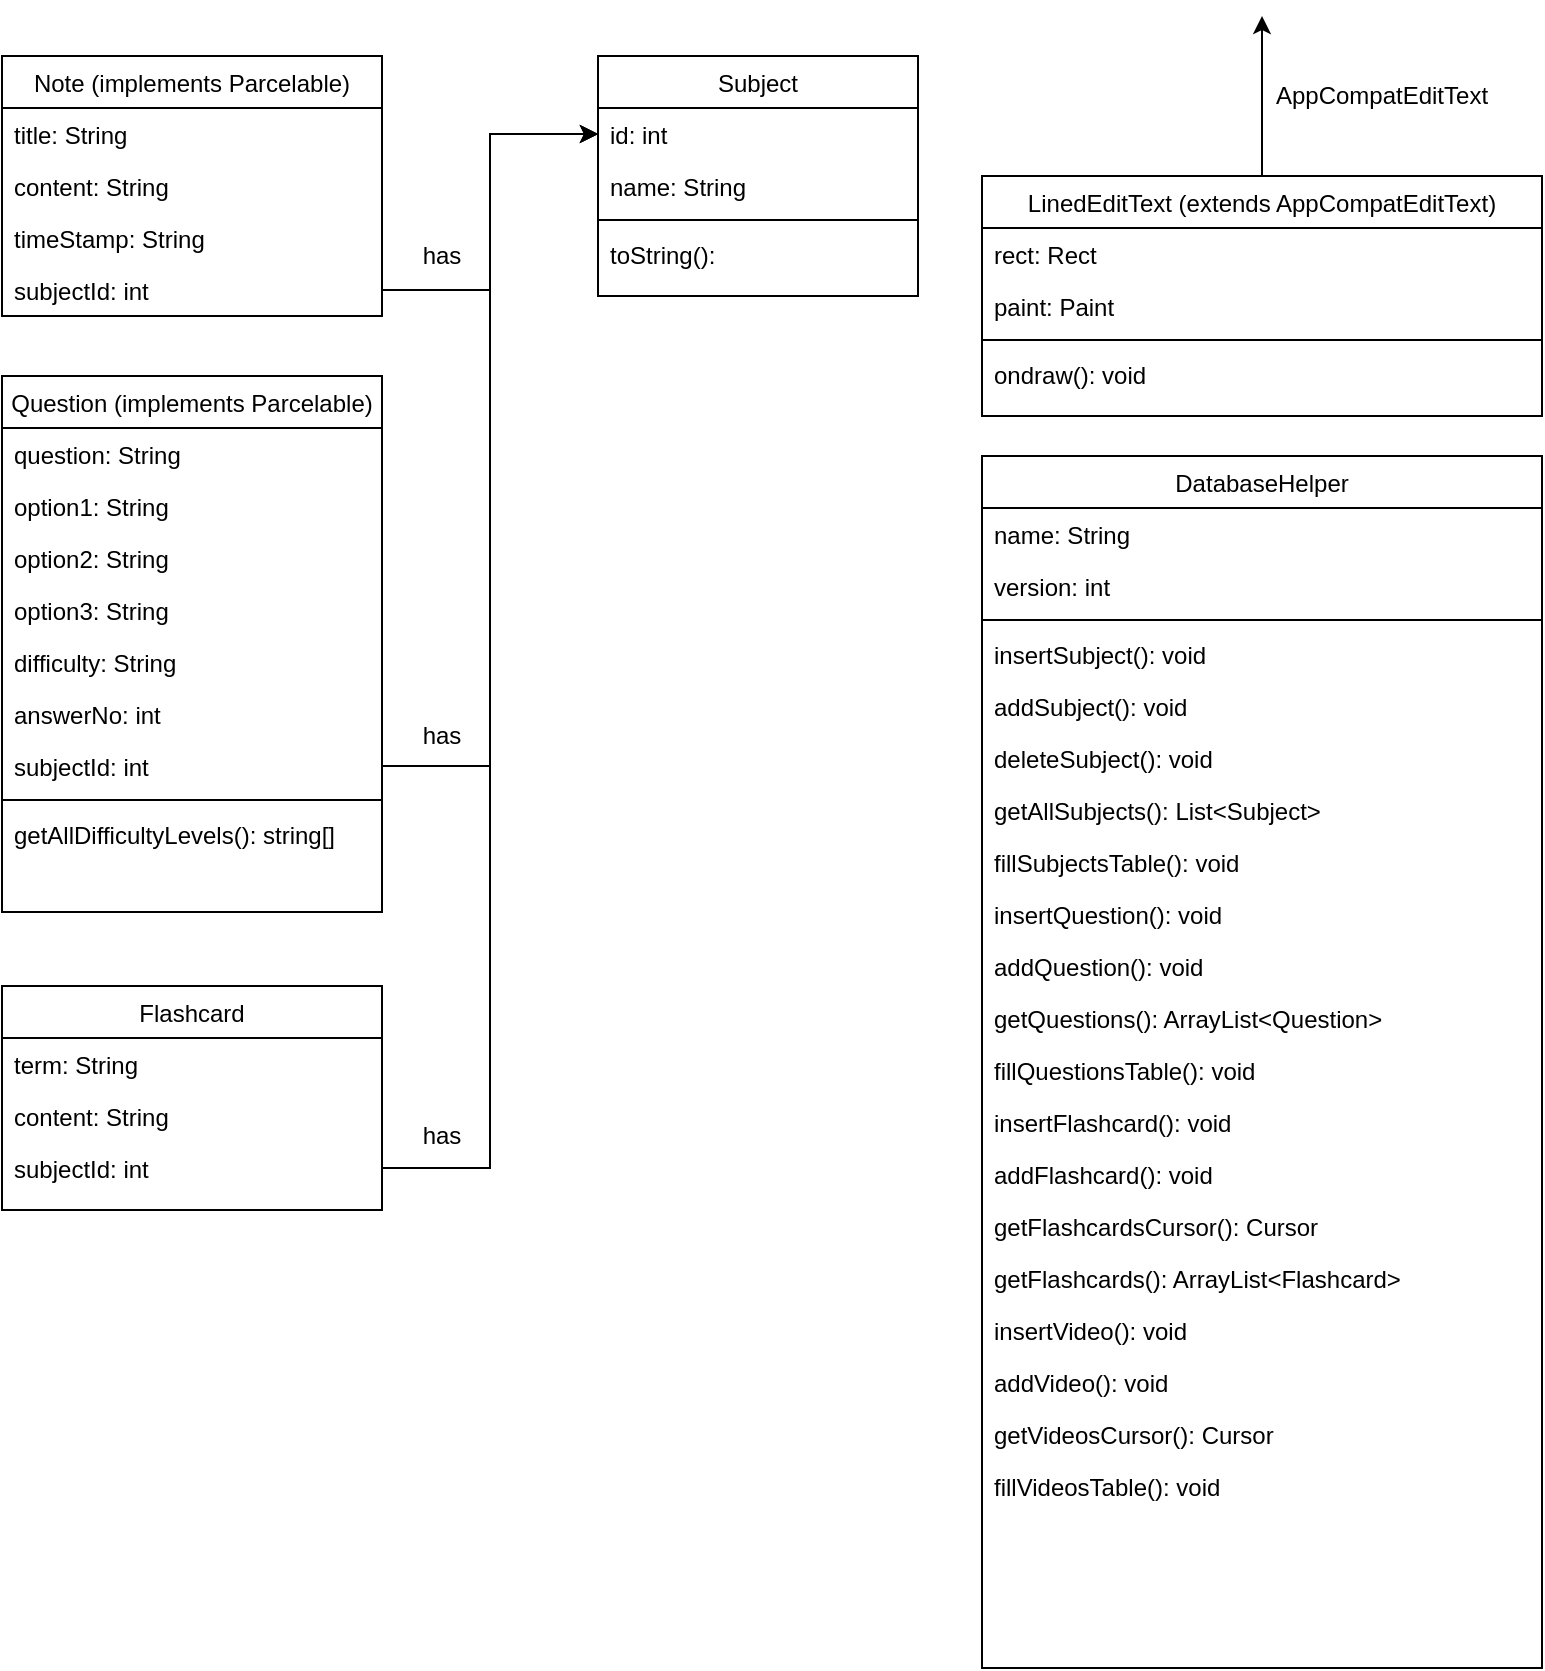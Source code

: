 <mxfile version="13.3.5" type="device"><diagram id="fwEScpJAFMJ1vdeGAhGp" name="Page-1"><mxGraphModel dx="919" dy="685" grid="1" gridSize="10" guides="1" tooltips="1" connect="1" arrows="1" fold="1" page="1" pageScale="1" pageWidth="827" pageHeight="1169" math="0" shadow="0"><root><mxCell id="0"/><mxCell id="1" parent="0"/><mxCell id="nhSJO3bqk09kP4Mgy1V9-25" style="edgeStyle=orthogonalEdgeStyle;rounded=0;orthogonalLoop=1;jettySize=auto;html=1;" edge="1" parent="1" source="nhSJO3bqk09kP4Mgy1V9-10" target="nhSJO3bqk09kP4Mgy1V9-2"><mxGeometry relative="1" as="geometry"/></mxCell><mxCell id="nhSJO3bqk09kP4Mgy1V9-26" style="edgeStyle=orthogonalEdgeStyle;rounded=0;orthogonalLoop=1;jettySize=auto;html=1;" edge="1" parent="1" source="nhSJO3bqk09kP4Mgy1V9-24" target="nhSJO3bqk09kP4Mgy1V9-2"><mxGeometry relative="1" as="geometry"><mxPoint x="300" y="80" as="targetPoint"/></mxGeometry></mxCell><mxCell id="nhSJO3bqk09kP4Mgy1V9-27" value="has" style="text;html=1;strokeColor=none;fillColor=none;align=center;verticalAlign=middle;whiteSpace=wrap;rounded=0;" vertex="1" parent="1"><mxGeometry x="220" y="120" width="40" height="20" as="geometry"/></mxCell><mxCell id="nhSJO3bqk09kP4Mgy1V9-28" value="has" style="text;html=1;strokeColor=none;fillColor=none;align=center;verticalAlign=middle;whiteSpace=wrap;rounded=0;" vertex="1" parent="1"><mxGeometry x="220" y="360" width="40" height="20" as="geometry"/></mxCell><mxCell id="nhSJO3bqk09kP4Mgy1V9-29" value="has" style="text;html=1;strokeColor=none;fillColor=none;align=center;verticalAlign=middle;whiteSpace=wrap;rounded=0;" vertex="1" parent="1"><mxGeometry x="220" y="560" width="40" height="20" as="geometry"/></mxCell><mxCell id="nhSJO3bqk09kP4Mgy1V9-30" style="edgeStyle=orthogonalEdgeStyle;rounded=0;orthogonalLoop=1;jettySize=auto;html=1;" edge="1" parent="1" source="nhSJO3bqk09kP4Mgy1V9-18" target="nhSJO3bqk09kP4Mgy1V9-2"><mxGeometry relative="1" as="geometry"/></mxCell><mxCell id="nhSJO3bqk09kP4Mgy1V9-1" value="Subject" style="swimlane;fontStyle=0;align=center;verticalAlign=top;childLayout=stackLayout;horizontal=1;startSize=26;horizontalStack=0;resizeParent=1;resizeLast=0;collapsible=1;marginBottom=0;rounded=0;shadow=0;strokeWidth=1;" vertex="1" parent="1"><mxGeometry x="318" y="30" width="160" height="120" as="geometry"><mxRectangle x="550" y="140" width="160" height="26" as="alternateBounds"/></mxGeometry></mxCell><mxCell id="nhSJO3bqk09kP4Mgy1V9-2" value="id: int" style="text;align=left;verticalAlign=top;spacingLeft=4;spacingRight=4;overflow=hidden;rotatable=0;points=[[0,0.5],[1,0.5]];portConstraint=eastwest;" vertex="1" parent="nhSJO3bqk09kP4Mgy1V9-1"><mxGeometry y="26" width="160" height="26" as="geometry"/></mxCell><mxCell id="nhSJO3bqk09kP4Mgy1V9-3" value="name: String" style="text;align=left;verticalAlign=top;spacingLeft=4;spacingRight=4;overflow=hidden;rotatable=0;points=[[0,0.5],[1,0.5]];portConstraint=eastwest;rounded=0;shadow=0;html=0;" vertex="1" parent="nhSJO3bqk09kP4Mgy1V9-1"><mxGeometry y="52" width="160" height="26" as="geometry"/></mxCell><mxCell id="nhSJO3bqk09kP4Mgy1V9-4" value="" style="line;html=1;strokeWidth=1;align=left;verticalAlign=middle;spacingTop=-1;spacingLeft=3;spacingRight=3;rotatable=0;labelPosition=right;points=[];portConstraint=eastwest;" vertex="1" parent="nhSJO3bqk09kP4Mgy1V9-1"><mxGeometry y="78" width="160" height="8" as="geometry"/></mxCell><mxCell id="nhSJO3bqk09kP4Mgy1V9-5" value="toString(): " style="text;align=left;verticalAlign=top;spacingLeft=4;spacingRight=4;overflow=hidden;rotatable=0;points=[[0,0.5],[1,0.5]];portConstraint=eastwest;" vertex="1" parent="nhSJO3bqk09kP4Mgy1V9-1"><mxGeometry y="86" width="160" height="26" as="geometry"/></mxCell><mxCell id="nhSJO3bqk09kP4Mgy1V9-6" value="Note (implements Parcelable)" style="swimlane;fontStyle=0;align=center;verticalAlign=top;childLayout=stackLayout;horizontal=1;startSize=26;horizontalStack=0;resizeParent=1;resizeLast=0;collapsible=1;marginBottom=0;rounded=0;shadow=0;strokeWidth=1;" vertex="1" parent="1"><mxGeometry x="20" y="30" width="190" height="130" as="geometry"><mxRectangle x="230" y="140" width="160" height="26" as="alternateBounds"/></mxGeometry></mxCell><mxCell id="nhSJO3bqk09kP4Mgy1V9-7" value="title: String" style="text;align=left;verticalAlign=top;spacingLeft=4;spacingRight=4;overflow=hidden;rotatable=0;points=[[0,0.5],[1,0.5]];portConstraint=eastwest;" vertex="1" parent="nhSJO3bqk09kP4Mgy1V9-6"><mxGeometry y="26" width="190" height="26" as="geometry"/></mxCell><mxCell id="nhSJO3bqk09kP4Mgy1V9-8" value="content: String" style="text;align=left;verticalAlign=top;spacingLeft=4;spacingRight=4;overflow=hidden;rotatable=0;points=[[0,0.5],[1,0.5]];portConstraint=eastwest;rounded=0;shadow=0;html=0;" vertex="1" parent="nhSJO3bqk09kP4Mgy1V9-6"><mxGeometry y="52" width="190" height="26" as="geometry"/></mxCell><mxCell id="nhSJO3bqk09kP4Mgy1V9-9" value="timeStamp: String" style="text;align=left;verticalAlign=top;spacingLeft=4;spacingRight=4;overflow=hidden;rotatable=0;points=[[0,0.5],[1,0.5]];portConstraint=eastwest;rounded=0;shadow=0;html=0;" vertex="1" parent="nhSJO3bqk09kP4Mgy1V9-6"><mxGeometry y="78" width="190" height="26" as="geometry"/></mxCell><mxCell id="nhSJO3bqk09kP4Mgy1V9-10" value="subjectId: int" style="text;align=left;verticalAlign=top;spacingLeft=4;spacingRight=4;overflow=hidden;rotatable=0;points=[[0,0.5],[1,0.5]];portConstraint=eastwest;rounded=0;shadow=0;html=0;" vertex="1" parent="nhSJO3bqk09kP4Mgy1V9-6"><mxGeometry y="104" width="190" height="26" as="geometry"/></mxCell><mxCell id="nhSJO3bqk09kP4Mgy1V9-11" value="Question (implements Parcelable)" style="swimlane;fontStyle=0;align=center;verticalAlign=top;childLayout=stackLayout;horizontal=1;startSize=26;horizontalStack=0;resizeParent=1;resizeLast=0;collapsible=1;marginBottom=0;rounded=0;shadow=0;strokeWidth=1;" vertex="1" parent="1"><mxGeometry x="20" y="190" width="190" height="268" as="geometry"><mxRectangle x="130" y="380" width="160" height="26" as="alternateBounds"/></mxGeometry></mxCell><mxCell id="nhSJO3bqk09kP4Mgy1V9-12" value="question: String" style="text;align=left;verticalAlign=top;spacingLeft=4;spacingRight=4;overflow=hidden;rotatable=0;points=[[0,0.5],[1,0.5]];portConstraint=eastwest;" vertex="1" parent="nhSJO3bqk09kP4Mgy1V9-11"><mxGeometry y="26" width="190" height="26" as="geometry"/></mxCell><mxCell id="nhSJO3bqk09kP4Mgy1V9-13" value="option1: String" style="text;align=left;verticalAlign=top;spacingLeft=4;spacingRight=4;overflow=hidden;rotatable=0;points=[[0,0.5],[1,0.5]];portConstraint=eastwest;rounded=0;shadow=0;html=0;" vertex="1" parent="nhSJO3bqk09kP4Mgy1V9-11"><mxGeometry y="52" width="190" height="26" as="geometry"/></mxCell><mxCell id="nhSJO3bqk09kP4Mgy1V9-14" value="option2: String" style="text;align=left;verticalAlign=top;spacingLeft=4;spacingRight=4;overflow=hidden;rotatable=0;points=[[0,0.5],[1,0.5]];portConstraint=eastwest;rounded=0;shadow=0;html=0;" vertex="1" parent="nhSJO3bqk09kP4Mgy1V9-11"><mxGeometry y="78" width="190" height="26" as="geometry"/></mxCell><mxCell id="nhSJO3bqk09kP4Mgy1V9-15" value="option3: String" style="text;align=left;verticalAlign=top;spacingLeft=4;spacingRight=4;overflow=hidden;rotatable=0;points=[[0,0.5],[1,0.5]];portConstraint=eastwest;rounded=0;shadow=0;html=0;" vertex="1" parent="nhSJO3bqk09kP4Mgy1V9-11"><mxGeometry y="104" width="190" height="26" as="geometry"/></mxCell><mxCell id="nhSJO3bqk09kP4Mgy1V9-16" value="difficulty: String" style="text;align=left;verticalAlign=top;spacingLeft=4;spacingRight=4;overflow=hidden;rotatable=0;points=[[0,0.5],[1,0.5]];portConstraint=eastwest;rounded=0;shadow=0;html=0;" vertex="1" parent="nhSJO3bqk09kP4Mgy1V9-11"><mxGeometry y="130" width="190" height="26" as="geometry"/></mxCell><mxCell id="nhSJO3bqk09kP4Mgy1V9-17" value="answerNo: int" style="text;align=left;verticalAlign=top;spacingLeft=4;spacingRight=4;overflow=hidden;rotatable=0;points=[[0,0.5],[1,0.5]];portConstraint=eastwest;rounded=0;shadow=0;html=0;" vertex="1" parent="nhSJO3bqk09kP4Mgy1V9-11"><mxGeometry y="156" width="190" height="26" as="geometry"/></mxCell><mxCell id="nhSJO3bqk09kP4Mgy1V9-18" value="subjectId: int" style="text;align=left;verticalAlign=top;spacingLeft=4;spacingRight=4;overflow=hidden;rotatable=0;points=[[0,0.5],[1,0.5]];portConstraint=eastwest;rounded=0;shadow=0;html=0;" vertex="1" parent="nhSJO3bqk09kP4Mgy1V9-11"><mxGeometry y="182" width="190" height="26" as="geometry"/></mxCell><mxCell id="nhSJO3bqk09kP4Mgy1V9-19" value="" style="line;html=1;strokeWidth=1;align=left;verticalAlign=middle;spacingTop=-1;spacingLeft=3;spacingRight=3;rotatable=0;labelPosition=right;points=[];portConstraint=eastwest;" vertex="1" parent="nhSJO3bqk09kP4Mgy1V9-11"><mxGeometry y="208" width="190" height="8" as="geometry"/></mxCell><mxCell id="nhSJO3bqk09kP4Mgy1V9-20" value="getAllDifficultyLevels(): string[]" style="text;align=left;verticalAlign=top;spacingLeft=4;spacingRight=4;overflow=hidden;rotatable=0;points=[[0,0.5],[1,0.5]];portConstraint=eastwest;fontStyle=0" vertex="1" parent="nhSJO3bqk09kP4Mgy1V9-11"><mxGeometry y="216" width="190" height="26" as="geometry"/></mxCell><mxCell id="nhSJO3bqk09kP4Mgy1V9-21" value="Flashcard" style="swimlane;fontStyle=0;align=center;verticalAlign=top;childLayout=stackLayout;horizontal=1;startSize=26;horizontalStack=0;resizeParent=1;resizeLast=0;collapsible=1;marginBottom=0;rounded=0;shadow=0;strokeWidth=1;" vertex="1" parent="1"><mxGeometry x="20" y="495" width="190" height="112" as="geometry"><mxRectangle x="340" y="380" width="170" height="26" as="alternateBounds"/></mxGeometry></mxCell><mxCell id="nhSJO3bqk09kP4Mgy1V9-22" value="term: String" style="text;align=left;verticalAlign=top;spacingLeft=4;spacingRight=4;overflow=hidden;rotatable=0;points=[[0,0.5],[1,0.5]];portConstraint=eastwest;" vertex="1" parent="nhSJO3bqk09kP4Mgy1V9-21"><mxGeometry y="26" width="190" height="26" as="geometry"/></mxCell><mxCell id="nhSJO3bqk09kP4Mgy1V9-23" value="content: String" style="text;align=left;verticalAlign=top;spacingLeft=4;spacingRight=4;overflow=hidden;rotatable=0;points=[[0,0.5],[1,0.5]];portConstraint=eastwest;rounded=0;shadow=0;html=0;" vertex="1" parent="nhSJO3bqk09kP4Mgy1V9-21"><mxGeometry y="52" width="190" height="26" as="geometry"/></mxCell><mxCell id="nhSJO3bqk09kP4Mgy1V9-24" value="subjectId: int" style="text;align=left;verticalAlign=top;spacingLeft=4;spacingRight=4;overflow=hidden;rotatable=0;points=[[0,0.5],[1,0.5]];portConstraint=eastwest;rounded=0;shadow=0;html=0;" vertex="1" parent="nhSJO3bqk09kP4Mgy1V9-21"><mxGeometry y="78" width="190" height="26" as="geometry"/></mxCell><mxCell id="nhSJO3bqk09kP4Mgy1V9-36" style="edgeStyle=orthogonalEdgeStyle;rounded=0;orthogonalLoop=1;jettySize=auto;html=1;exitX=0.5;exitY=0;exitDx=0;exitDy=0;" edge="1" parent="1" source="nhSJO3bqk09kP4Mgy1V9-31"><mxGeometry relative="1" as="geometry"><mxPoint x="650" y="10" as="targetPoint"/></mxGeometry></mxCell><mxCell id="nhSJO3bqk09kP4Mgy1V9-37" value="AppCompatEditText" style="text;html=1;strokeColor=none;fillColor=none;align=center;verticalAlign=middle;whiteSpace=wrap;rounded=0;" vertex="1" parent="1"><mxGeometry x="690" y="40" width="40" height="20" as="geometry"/></mxCell><mxCell id="nhSJO3bqk09kP4Mgy1V9-31" value="LinedEditText (extends AppCompatEditText)" style="swimlane;fontStyle=0;align=center;verticalAlign=top;childLayout=stackLayout;horizontal=1;startSize=26;horizontalStack=0;resizeParent=1;resizeLast=0;collapsible=1;marginBottom=0;rounded=0;shadow=0;strokeWidth=1;" vertex="1" parent="1"><mxGeometry x="510" y="90" width="280" height="120" as="geometry"><mxRectangle x="550" y="140" width="160" height="26" as="alternateBounds"/></mxGeometry></mxCell><mxCell id="nhSJO3bqk09kP4Mgy1V9-32" value="rect: Rect" style="text;align=left;verticalAlign=top;spacingLeft=4;spacingRight=4;overflow=hidden;rotatable=0;points=[[0,0.5],[1,0.5]];portConstraint=eastwest;" vertex="1" parent="nhSJO3bqk09kP4Mgy1V9-31"><mxGeometry y="26" width="280" height="26" as="geometry"/></mxCell><mxCell id="nhSJO3bqk09kP4Mgy1V9-33" value="paint: Paint" style="text;align=left;verticalAlign=top;spacingLeft=4;spacingRight=4;overflow=hidden;rotatable=0;points=[[0,0.5],[1,0.5]];portConstraint=eastwest;rounded=0;shadow=0;html=0;" vertex="1" parent="nhSJO3bqk09kP4Mgy1V9-31"><mxGeometry y="52" width="280" height="26" as="geometry"/></mxCell><mxCell id="nhSJO3bqk09kP4Mgy1V9-34" value="" style="line;html=1;strokeWidth=1;align=left;verticalAlign=middle;spacingTop=-1;spacingLeft=3;spacingRight=3;rotatable=0;labelPosition=right;points=[];portConstraint=eastwest;" vertex="1" parent="nhSJO3bqk09kP4Mgy1V9-31"><mxGeometry y="78" width="280" height="8" as="geometry"/></mxCell><mxCell id="nhSJO3bqk09kP4Mgy1V9-35" value="ondraw(): void" style="text;align=left;verticalAlign=top;spacingLeft=4;spacingRight=4;overflow=hidden;rotatable=0;points=[[0,0.5],[1,0.5]];portConstraint=eastwest;" vertex="1" parent="nhSJO3bqk09kP4Mgy1V9-31"><mxGeometry y="86" width="280" height="26" as="geometry"/></mxCell><mxCell id="nhSJO3bqk09kP4Mgy1V9-40" value="DatabaseHelper" style="swimlane;fontStyle=0;align=center;verticalAlign=top;childLayout=stackLayout;horizontal=1;startSize=26;horizontalStack=0;resizeParent=1;resizeLast=0;collapsible=1;marginBottom=0;rounded=0;shadow=0;strokeWidth=1;" vertex="1" parent="1"><mxGeometry x="510" y="230" width="280" height="606" as="geometry"><mxRectangle x="550" y="140" width="160" height="26" as="alternateBounds"/></mxGeometry></mxCell><mxCell id="nhSJO3bqk09kP4Mgy1V9-41" value="name: String" style="text;align=left;verticalAlign=top;spacingLeft=4;spacingRight=4;overflow=hidden;rotatable=0;points=[[0,0.5],[1,0.5]];portConstraint=eastwest;" vertex="1" parent="nhSJO3bqk09kP4Mgy1V9-40"><mxGeometry y="26" width="280" height="26" as="geometry"/></mxCell><mxCell id="nhSJO3bqk09kP4Mgy1V9-42" value="version: int" style="text;align=left;verticalAlign=top;spacingLeft=4;spacingRight=4;overflow=hidden;rotatable=0;points=[[0,0.5],[1,0.5]];portConstraint=eastwest;rounded=0;shadow=0;html=0;" vertex="1" parent="nhSJO3bqk09kP4Mgy1V9-40"><mxGeometry y="52" width="280" height="26" as="geometry"/></mxCell><mxCell id="nhSJO3bqk09kP4Mgy1V9-43" value="" style="line;html=1;strokeWidth=1;align=left;verticalAlign=middle;spacingTop=-1;spacingLeft=3;spacingRight=3;rotatable=0;labelPosition=right;points=[];portConstraint=eastwest;" vertex="1" parent="nhSJO3bqk09kP4Mgy1V9-40"><mxGeometry y="78" width="280" height="8" as="geometry"/></mxCell><mxCell id="nhSJO3bqk09kP4Mgy1V9-44" value="insertSubject(): void" style="text;align=left;verticalAlign=top;spacingLeft=4;spacingRight=4;overflow=hidden;rotatable=0;points=[[0,0.5],[1,0.5]];portConstraint=eastwest;" vertex="1" parent="nhSJO3bqk09kP4Mgy1V9-40"><mxGeometry y="86" width="280" height="26" as="geometry"/></mxCell><mxCell id="nhSJO3bqk09kP4Mgy1V9-47" value="addSubject(): void" style="text;align=left;verticalAlign=top;spacingLeft=4;spacingRight=4;overflow=hidden;rotatable=0;points=[[0,0.5],[1,0.5]];portConstraint=eastwest;" vertex="1" parent="nhSJO3bqk09kP4Mgy1V9-40"><mxGeometry y="112" width="280" height="26" as="geometry"/></mxCell><mxCell id="nhSJO3bqk09kP4Mgy1V9-49" value="deleteSubject(): void" style="text;align=left;verticalAlign=top;spacingLeft=4;spacingRight=4;overflow=hidden;rotatable=0;points=[[0,0.5],[1,0.5]];portConstraint=eastwest;" vertex="1" parent="nhSJO3bqk09kP4Mgy1V9-40"><mxGeometry y="138" width="280" height="26" as="geometry"/></mxCell><mxCell id="nhSJO3bqk09kP4Mgy1V9-52" value="getAllSubjects(): List&lt;Subject&gt;" style="text;align=left;verticalAlign=top;spacingLeft=4;spacingRight=4;overflow=hidden;rotatable=0;points=[[0,0.5],[1,0.5]];portConstraint=eastwest;" vertex="1" parent="nhSJO3bqk09kP4Mgy1V9-40"><mxGeometry y="164" width="280" height="26" as="geometry"/></mxCell><mxCell id="nhSJO3bqk09kP4Mgy1V9-51" value="fillSubjectsTable(): void" style="text;align=left;verticalAlign=top;spacingLeft=4;spacingRight=4;overflow=hidden;rotatable=0;points=[[0,0.5],[1,0.5]];portConstraint=eastwest;" vertex="1" parent="nhSJO3bqk09kP4Mgy1V9-40"><mxGeometry y="190" width="280" height="26" as="geometry"/></mxCell><mxCell id="nhSJO3bqk09kP4Mgy1V9-50" value="insertQuestion(): void" style="text;align=left;verticalAlign=top;spacingLeft=4;spacingRight=4;overflow=hidden;rotatable=0;points=[[0,0.5],[1,0.5]];portConstraint=eastwest;" vertex="1" parent="nhSJO3bqk09kP4Mgy1V9-40"><mxGeometry y="216" width="280" height="26" as="geometry"/></mxCell><mxCell id="nhSJO3bqk09kP4Mgy1V9-48" value="addQuestion(): void" style="text;align=left;verticalAlign=top;spacingLeft=4;spacingRight=4;overflow=hidden;rotatable=0;points=[[0,0.5],[1,0.5]];portConstraint=eastwest;" vertex="1" parent="nhSJO3bqk09kP4Mgy1V9-40"><mxGeometry y="242" width="280" height="26" as="geometry"/></mxCell><mxCell id="nhSJO3bqk09kP4Mgy1V9-53" value="getQuestions(): ArrayList&lt;Question&gt;" style="text;align=left;verticalAlign=top;spacingLeft=4;spacingRight=4;overflow=hidden;rotatable=0;points=[[0,0.5],[1,0.5]];portConstraint=eastwest;" vertex="1" parent="nhSJO3bqk09kP4Mgy1V9-40"><mxGeometry y="268" width="280" height="26" as="geometry"/></mxCell><mxCell id="nhSJO3bqk09kP4Mgy1V9-54" value="fillQuestionsTable(): void" style="text;align=left;verticalAlign=top;spacingLeft=4;spacingRight=4;overflow=hidden;rotatable=0;points=[[0,0.5],[1,0.5]];portConstraint=eastwest;" vertex="1" parent="nhSJO3bqk09kP4Mgy1V9-40"><mxGeometry y="294" width="280" height="26" as="geometry"/></mxCell><mxCell id="nhSJO3bqk09kP4Mgy1V9-58" value="insertFlashcard(): void" style="text;align=left;verticalAlign=top;spacingLeft=4;spacingRight=4;overflow=hidden;rotatable=0;points=[[0,0.5],[1,0.5]];portConstraint=eastwest;" vertex="1" parent="nhSJO3bqk09kP4Mgy1V9-40"><mxGeometry y="320" width="280" height="26" as="geometry"/></mxCell><mxCell id="nhSJO3bqk09kP4Mgy1V9-57" value="addFlashcard(): void" style="text;align=left;verticalAlign=top;spacingLeft=4;spacingRight=4;overflow=hidden;rotatable=0;points=[[0,0.5],[1,0.5]];portConstraint=eastwest;" vertex="1" parent="nhSJO3bqk09kP4Mgy1V9-40"><mxGeometry y="346" width="280" height="26" as="geometry"/></mxCell><mxCell id="nhSJO3bqk09kP4Mgy1V9-55" value="getFlashcardsCursor(): Cursor" style="text;align=left;verticalAlign=top;spacingLeft=4;spacingRight=4;overflow=hidden;rotatable=0;points=[[0,0.5],[1,0.5]];portConstraint=eastwest;" vertex="1" parent="nhSJO3bqk09kP4Mgy1V9-40"><mxGeometry y="372" width="280" height="26" as="geometry"/></mxCell><mxCell id="nhSJO3bqk09kP4Mgy1V9-45" value="getFlashcards(): ArrayList&lt;Flashcard&gt;" style="text;align=left;verticalAlign=top;spacingLeft=4;spacingRight=4;overflow=hidden;rotatable=0;points=[[0,0.5],[1,0.5]];portConstraint=eastwest;" vertex="1" parent="nhSJO3bqk09kP4Mgy1V9-40"><mxGeometry y="398" width="280" height="26" as="geometry"/></mxCell><mxCell id="nhSJO3bqk09kP4Mgy1V9-59" value="insertVideo(): void" style="text;align=left;verticalAlign=top;spacingLeft=4;spacingRight=4;overflow=hidden;rotatable=0;points=[[0,0.5],[1,0.5]];portConstraint=eastwest;" vertex="1" parent="nhSJO3bqk09kP4Mgy1V9-40"><mxGeometry y="424" width="280" height="26" as="geometry"/></mxCell><mxCell id="nhSJO3bqk09kP4Mgy1V9-60" value="addVideo(): void" style="text;align=left;verticalAlign=top;spacingLeft=4;spacingRight=4;overflow=hidden;rotatable=0;points=[[0,0.5],[1,0.5]];portConstraint=eastwest;" vertex="1" parent="nhSJO3bqk09kP4Mgy1V9-40"><mxGeometry y="450" width="280" height="26" as="geometry"/></mxCell><mxCell id="nhSJO3bqk09kP4Mgy1V9-62" value="getVideosCursor(): Cursor" style="text;align=left;verticalAlign=top;spacingLeft=4;spacingRight=4;overflow=hidden;rotatable=0;points=[[0,0.5],[1,0.5]];portConstraint=eastwest;" vertex="1" parent="nhSJO3bqk09kP4Mgy1V9-40"><mxGeometry y="476" width="280" height="26" as="geometry"/></mxCell><mxCell id="nhSJO3bqk09kP4Mgy1V9-63" value="fillVideosTable(): void" style="text;align=left;verticalAlign=top;spacingLeft=4;spacingRight=4;overflow=hidden;rotatable=0;points=[[0,0.5],[1,0.5]];portConstraint=eastwest;" vertex="1" parent="nhSJO3bqk09kP4Mgy1V9-40"><mxGeometry y="502" width="280" height="26" as="geometry"/></mxCell></root></mxGraphModel></diagram></mxfile>